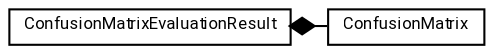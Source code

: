 #!/usr/local/bin/dot
#
# Class diagram 
# Generated by UMLGraph version R5_7_2-60-g0e99a6 (http://www.spinellis.gr/umlgraph/)
#

digraph G {
	graph [fontnames="svg"]
	edge [fontname="Roboto",fontsize=7,labelfontname="Roboto",labelfontsize=7,color="black"];
	node [fontname="Roboto",fontcolor="black",fontsize=8,shape=plaintext,margin=0,width=0,height=0];
	nodesep=0.15;
	ranksep=0.25;
	rankdir=LR;
	// de.lmu.ifi.dbs.elki.evaluation.classification.ConfusionMatrixEvaluationResult
	c214687 [label=<<table title="de.lmu.ifi.dbs.elki.evaluation.classification.ConfusionMatrixEvaluationResult" border="0" cellborder="1" cellspacing="0" cellpadding="2" href="ConfusionMatrixEvaluationResult.html" target="_parent">
		<tr><td><table border="0" cellspacing="0" cellpadding="1">
		<tr><td align="center" balign="center"> <font face="Roboto">ConfusionMatrixEvaluationResult</font> </td></tr>
		</table></td></tr>
		</table>>, URL="ConfusionMatrixEvaluationResult.html"];
	// de.lmu.ifi.dbs.elki.evaluation.classification.ConfusionMatrix
	c214688 [label=<<table title="de.lmu.ifi.dbs.elki.evaluation.classification.ConfusionMatrix" border="0" cellborder="1" cellspacing="0" cellpadding="2" href="ConfusionMatrix.html" target="_parent">
		<tr><td><table border="0" cellspacing="0" cellpadding="1">
		<tr><td align="center" balign="center"> <font face="Roboto">ConfusionMatrix</font> </td></tr>
		</table></td></tr>
		</table>>, URL="ConfusionMatrix.html"];
	// de.lmu.ifi.dbs.elki.evaluation.classification.ConfusionMatrixEvaluationResult composed de.lmu.ifi.dbs.elki.evaluation.classification.ConfusionMatrix
	c214687 -> c214688 [arrowhead=none,arrowtail=diamond,dir=back,weight=6];
}

